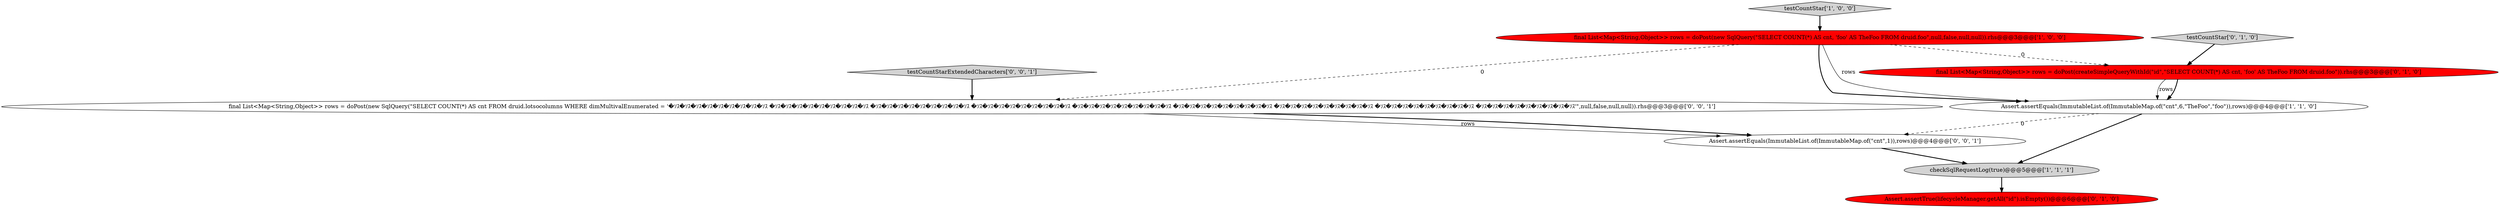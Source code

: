 digraph {
5 [style = filled, label = "final List<Map<String,Object>> rows = doPost(createSimpleQueryWithId(\"id\",\"SELECT COUNT(*) AS cnt, 'foo' AS TheFoo FROM druid.foo\")).rhs@@@3@@@['0', '1', '0']", fillcolor = red, shape = ellipse image = "AAA1AAABBB2BBB"];
9 [style = filled, label = "testCountStarExtendedCharacters['0', '0', '1']", fillcolor = lightgray, shape = diamond image = "AAA0AAABBB3BBB"];
4 [style = filled, label = "testCountStar['0', '1', '0']", fillcolor = lightgray, shape = diamond image = "AAA0AAABBB2BBB"];
1 [style = filled, label = "final List<Map<String,Object>> rows = doPost(new SqlQuery(\"SELECT COUNT(*) AS cnt, 'foo' AS TheFoo FROM druid.foo\",null,false,null,null)).rhs@@@3@@@['1', '0', '0']", fillcolor = red, shape = ellipse image = "AAA1AAABBB1BBB"];
2 [style = filled, label = "checkSqlRequestLog(true)@@@5@@@['1', '1', '1']", fillcolor = lightgray, shape = ellipse image = "AAA0AAABBB1BBB"];
6 [style = filled, label = "Assert.assertTrue(lifecycleManager.getAll(\"id\").isEmpty())@@@6@@@['0', '1', '0']", fillcolor = red, shape = ellipse image = "AAA1AAABBB2BBB"];
8 [style = filled, label = "final List<Map<String,Object>> rows = doPost(new SqlQuery(\"SELECT COUNT(*) AS cnt FROM druid.lotsocolumns WHERE dimMultivalEnumerated = '�ｿｽ�ｿｽ�ｿｽ�ｿｽ�ｿｽ�ｿｽ�ｿｽ�ｿｽ�ｿｽ �ｿｽ�ｿｽ�ｿｽ�ｿｽ�ｿｽ�ｿｽ�ｿｽ�ｿｽ�ｿｽ �ｿｽ�ｿｽ�ｿｽ�ｿｽ�ｿｽ�ｿｽ�ｿｽ�ｿｽ�ｿｽ �ｿｽ�ｿｽ�ｿｽ�ｿｽ�ｿｽ�ｿｽ�ｿｽ�ｿｽ�ｿｽ �ｿｽ�ｿｽ�ｿｽ�ｿｽ�ｿｽ�ｿｽ�ｿｽ�ｿｽ�ｿｽ �ｿｽ�ｿｽ�ｿｽ�ｿｽ�ｿｽ�ｿｽ�ｿｽ�ｿｽ�ｿｽ �ｿｽ�ｿｽ�ｿｽ�ｿｽ�ｿｽ�ｿｽ�ｿｽ�ｿｽ�ｿｽ �ｿｽ�ｿｽ�ｿｽ�ｿｽ�ｿｽ�ｿｽ�ｿｽ�ｿｽ�ｿｽ �ｿｽ�ｿｽ�ｿｽ�ｿｽ�ｿｽ�ｿｽ�ｿｽ�ｿｽ�ｿｽ'\",null,false,null,null)).rhs@@@3@@@['0', '0', '1']", fillcolor = white, shape = ellipse image = "AAA0AAABBB3BBB"];
3 [style = filled, label = "testCountStar['1', '0', '0']", fillcolor = lightgray, shape = diamond image = "AAA0AAABBB1BBB"];
0 [style = filled, label = "Assert.assertEquals(ImmutableList.of(ImmutableMap.of(\"cnt\",6,\"TheFoo\",\"foo\")),rows)@@@4@@@['1', '1', '0']", fillcolor = white, shape = ellipse image = "AAA0AAABBB1BBB"];
7 [style = filled, label = "Assert.assertEquals(ImmutableList.of(ImmutableMap.of(\"cnt\",1)),rows)@@@4@@@['0', '0', '1']", fillcolor = white, shape = ellipse image = "AAA0AAABBB3BBB"];
5->0 [style = solid, label="rows"];
1->8 [style = dashed, label="0"];
1->0 [style = bold, label=""];
1->5 [style = dashed, label="0"];
1->0 [style = solid, label="rows"];
3->1 [style = bold, label=""];
5->0 [style = bold, label=""];
9->8 [style = bold, label=""];
0->7 [style = dashed, label="0"];
4->5 [style = bold, label=""];
2->6 [style = bold, label=""];
7->2 [style = bold, label=""];
8->7 [style = solid, label="rows"];
8->7 [style = bold, label=""];
0->2 [style = bold, label=""];
}
